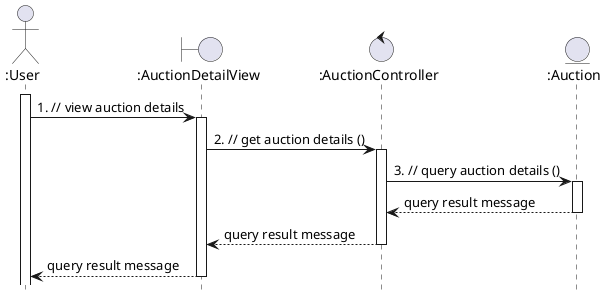 @startuml
hide footbox

actor ":User" as User
boundary ":AuctionDetailView" as AuctionView
control ":AuctionController" as SearchController
entity ":Auction" as Auction

User ++
  User -> AuctionView: 1. // view auction details
  activate AuctionView
    AuctionView -> SearchController: 2. // get auction details ()
    activate SearchController
      SearchController -> Auction: 3. // query auction details ()
        activate Auction
          Auction --> SearchController: query result message
        deactivate Auction
      SearchController --> AuctionView: query result message
    deactivate SearchController
    AuctionView --> User: query result message
  deactivate AuctionView

@enduml